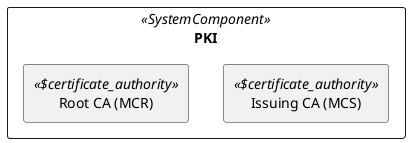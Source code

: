 @startuml

skinparam monochrome true
skinparam componentStyle uml2





show stereotype

rectangle PKI as "PKI" <<SystemComponent>> {
	rectangle Issuing__F_CA__F___N_MCS__O_ as "Issuing CA (MCS)" <<$certificate_authority>> {
	}		
	rectangle Root__F_CA__F___N_MCR__O_ as "Root CA (MCR)" <<$certificate_authority>> {
	}		

}

' Begin Protected Region [[layouting]]

' End Protected Region   [[layouting]]
@enduml
' Actifsource ID=[dc5bfacd-eaac-11e8-88d3-bfc6b992bdec,512ce707-0a96-11e9-9f72-e5610a9d4cd3,Hash]
